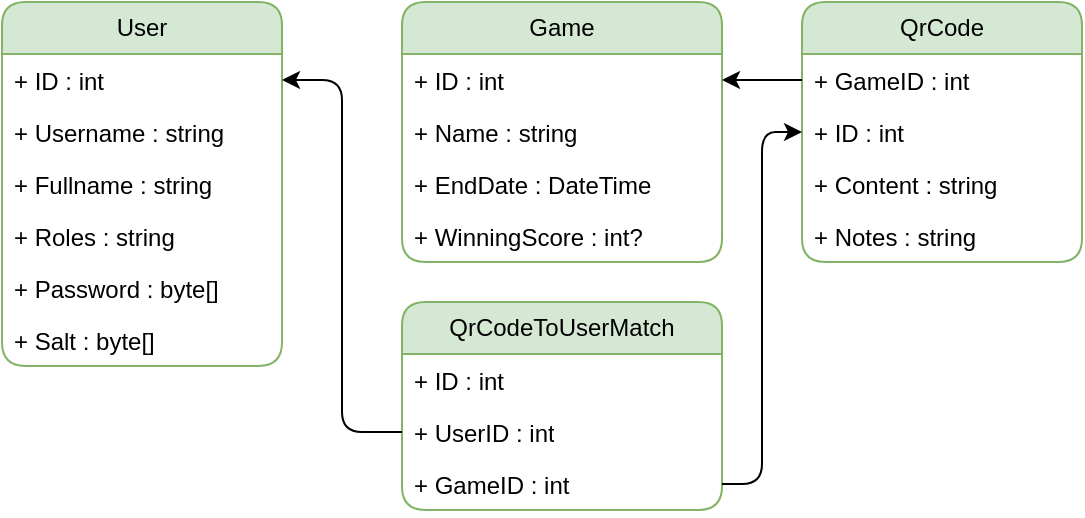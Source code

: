 <mxfile version="24.8.4">
  <diagram name="Page-1" id="X-cdZsJ8Adv3bWgS49CS">
    <mxGraphModel dx="819" dy="445" grid="1" gridSize="10" guides="1" tooltips="1" connect="1" arrows="1" fold="1" page="1" pageScale="1" pageWidth="850" pageHeight="1100" math="0" shadow="0">
      <root>
        <mxCell id="0" />
        <mxCell id="1" parent="0" />
        <mxCell id="DV27SeAdGmrBNMaedfu9-1" value="Game" style="swimlane;fontStyle=0;childLayout=stackLayout;horizontal=1;startSize=26;fillColor=#d5e8d4;horizontalStack=0;resizeParent=1;resizeParentMax=0;resizeLast=0;collapsible=1;marginBottom=0;whiteSpace=wrap;html=1;rounded=1;labelBackgroundColor=none;strokeColor=#82b366;" vertex="1" parent="1">
          <mxGeometry x="320" y="170" width="160" height="130" as="geometry" />
        </mxCell>
        <mxCell id="DV27SeAdGmrBNMaedfu9-2" value="+ ID : int" style="text;strokeColor=none;fillColor=none;align=left;verticalAlign=top;spacingLeft=4;spacingRight=4;overflow=hidden;rotatable=0;points=[[0,0.5],[1,0.5]];portConstraint=eastwest;whiteSpace=wrap;html=1;rounded=1;labelBackgroundColor=none;" vertex="1" parent="DV27SeAdGmrBNMaedfu9-1">
          <mxGeometry y="26" width="160" height="26" as="geometry" />
        </mxCell>
        <mxCell id="DV27SeAdGmrBNMaedfu9-3" value="+ Name : string" style="text;strokeColor=none;fillColor=none;align=left;verticalAlign=top;spacingLeft=4;spacingRight=4;overflow=hidden;rotatable=0;points=[[0,0.5],[1,0.5]];portConstraint=eastwest;whiteSpace=wrap;html=1;rounded=1;labelBackgroundColor=none;" vertex="1" parent="DV27SeAdGmrBNMaedfu9-1">
          <mxGeometry y="52" width="160" height="26" as="geometry" />
        </mxCell>
        <mxCell id="DV27SeAdGmrBNMaedfu9-17" value="+ EndDate : DateTime" style="text;strokeColor=none;fillColor=none;align=left;verticalAlign=top;spacingLeft=4;spacingRight=4;overflow=hidden;rotatable=0;points=[[0,0.5],[1,0.5]];portConstraint=eastwest;whiteSpace=wrap;html=1;rounded=1;labelBackgroundColor=none;" vertex="1" parent="DV27SeAdGmrBNMaedfu9-1">
          <mxGeometry y="78" width="160" height="26" as="geometry" />
        </mxCell>
        <mxCell id="DV27SeAdGmrBNMaedfu9-18" value="+ WinningScore : int?" style="text;strokeColor=none;fillColor=none;align=left;verticalAlign=top;spacingLeft=4;spacingRight=4;overflow=hidden;rotatable=0;points=[[0,0.5],[1,0.5]];portConstraint=eastwest;whiteSpace=wrap;html=1;rounded=1;labelBackgroundColor=none;" vertex="1" parent="DV27SeAdGmrBNMaedfu9-1">
          <mxGeometry y="104" width="160" height="26" as="geometry" />
        </mxCell>
        <mxCell id="DV27SeAdGmrBNMaedfu9-7" value="User" style="swimlane;fontStyle=0;childLayout=stackLayout;horizontal=1;startSize=26;fillColor=#d5e8d4;horizontalStack=0;resizeParent=1;resizeParentMax=0;resizeLast=0;collapsible=1;marginBottom=0;whiteSpace=wrap;html=1;rounded=1;labelBackgroundColor=none;strokeColor=#82b366;" vertex="1" parent="1">
          <mxGeometry x="120" y="170" width="140" height="182" as="geometry" />
        </mxCell>
        <mxCell id="DV27SeAdGmrBNMaedfu9-8" value="+ ID : int" style="text;strokeColor=none;fillColor=none;align=left;verticalAlign=top;spacingLeft=4;spacingRight=4;overflow=hidden;rotatable=0;points=[[0,0.5],[1,0.5]];portConstraint=eastwest;whiteSpace=wrap;html=1;rounded=1;labelBackgroundColor=none;" vertex="1" parent="DV27SeAdGmrBNMaedfu9-7">
          <mxGeometry y="26" width="140" height="26" as="geometry" />
        </mxCell>
        <mxCell id="DV27SeAdGmrBNMaedfu9-9" value="+ Username : string" style="text;strokeColor=none;fillColor=none;align=left;verticalAlign=top;spacingLeft=4;spacingRight=4;overflow=hidden;rotatable=0;points=[[0,0.5],[1,0.5]];portConstraint=eastwest;whiteSpace=wrap;html=1;rounded=1;labelBackgroundColor=none;" vertex="1" parent="DV27SeAdGmrBNMaedfu9-7">
          <mxGeometry y="52" width="140" height="26" as="geometry" />
        </mxCell>
        <mxCell id="DV27SeAdGmrBNMaedfu9-10" value="+ Fullname : string" style="text;strokeColor=none;fillColor=none;align=left;verticalAlign=top;spacingLeft=4;spacingRight=4;overflow=hidden;rotatable=0;points=[[0,0.5],[1,0.5]];portConstraint=eastwest;whiteSpace=wrap;html=1;rounded=1;labelBackgroundColor=none;" vertex="1" parent="DV27SeAdGmrBNMaedfu9-7">
          <mxGeometry y="78" width="140" height="26" as="geometry" />
        </mxCell>
        <mxCell id="DV27SeAdGmrBNMaedfu9-28" value="+ Roles : string" style="text;strokeColor=none;fillColor=none;align=left;verticalAlign=top;spacingLeft=4;spacingRight=4;overflow=hidden;rotatable=0;points=[[0,0.5],[1,0.5]];portConstraint=eastwest;whiteSpace=wrap;html=1;rounded=1;labelBackgroundColor=none;" vertex="1" parent="DV27SeAdGmrBNMaedfu9-7">
          <mxGeometry y="104" width="140" height="26" as="geometry" />
        </mxCell>
        <mxCell id="DV27SeAdGmrBNMaedfu9-11" value="+ Password : byte[]" style="text;strokeColor=none;fillColor=none;align=left;verticalAlign=top;spacingLeft=4;spacingRight=4;overflow=hidden;rotatable=0;points=[[0,0.5],[1,0.5]];portConstraint=eastwest;whiteSpace=wrap;html=1;rounded=1;labelBackgroundColor=none;" vertex="1" parent="DV27SeAdGmrBNMaedfu9-7">
          <mxGeometry y="130" width="140" height="26" as="geometry" />
        </mxCell>
        <mxCell id="DV27SeAdGmrBNMaedfu9-12" value="+ Salt : byte[]" style="text;strokeColor=none;fillColor=none;align=left;verticalAlign=top;spacingLeft=4;spacingRight=4;overflow=hidden;rotatable=0;points=[[0,0.5],[1,0.5]];portConstraint=eastwest;whiteSpace=wrap;html=1;rounded=1;labelBackgroundColor=none;" vertex="1" parent="DV27SeAdGmrBNMaedfu9-7">
          <mxGeometry y="156" width="140" height="26" as="geometry" />
        </mxCell>
        <mxCell id="DV27SeAdGmrBNMaedfu9-13" value="QrCode" style="swimlane;fontStyle=0;childLayout=stackLayout;horizontal=1;startSize=26;fillColor=#d5e8d4;horizontalStack=0;resizeParent=1;resizeParentMax=0;resizeLast=0;collapsible=1;marginBottom=0;whiteSpace=wrap;html=1;rounded=1;labelBackgroundColor=none;strokeColor=#82b366;" vertex="1" parent="1">
          <mxGeometry x="520" y="170" width="140" height="130" as="geometry" />
        </mxCell>
        <mxCell id="DV27SeAdGmrBNMaedfu9-23" value="+ GameID : int" style="text;strokeColor=none;fillColor=none;align=left;verticalAlign=top;spacingLeft=4;spacingRight=4;overflow=hidden;rotatable=0;points=[[0,0.5],[1,0.5]];portConstraint=eastwest;whiteSpace=wrap;html=1;rounded=1;labelBackgroundColor=none;" vertex="1" parent="DV27SeAdGmrBNMaedfu9-13">
          <mxGeometry y="26" width="140" height="26" as="geometry" />
        </mxCell>
        <mxCell id="DV27SeAdGmrBNMaedfu9-14" value="+ ID : int" style="text;strokeColor=none;fillColor=none;align=left;verticalAlign=top;spacingLeft=4;spacingRight=4;overflow=hidden;rotatable=0;points=[[0,0.5],[1,0.5]];portConstraint=eastwest;whiteSpace=wrap;html=1;rounded=1;labelBackgroundColor=none;" vertex="1" parent="DV27SeAdGmrBNMaedfu9-13">
          <mxGeometry y="52" width="140" height="26" as="geometry" />
        </mxCell>
        <mxCell id="DV27SeAdGmrBNMaedfu9-15" value="+ Content : string" style="text;strokeColor=none;fillColor=none;align=left;verticalAlign=top;spacingLeft=4;spacingRight=4;overflow=hidden;rotatable=0;points=[[0,0.5],[1,0.5]];portConstraint=eastwest;whiteSpace=wrap;html=1;rounded=1;labelBackgroundColor=none;" vertex="1" parent="DV27SeAdGmrBNMaedfu9-13">
          <mxGeometry y="78" width="140" height="26" as="geometry" />
        </mxCell>
        <mxCell id="DV27SeAdGmrBNMaedfu9-16" value="+ Notes : string" style="text;strokeColor=none;fillColor=none;align=left;verticalAlign=top;spacingLeft=4;spacingRight=4;overflow=hidden;rotatable=0;points=[[0,0.5],[1,0.5]];portConstraint=eastwest;whiteSpace=wrap;html=1;rounded=1;labelBackgroundColor=none;" vertex="1" parent="DV27SeAdGmrBNMaedfu9-13">
          <mxGeometry y="104" width="140" height="26" as="geometry" />
        </mxCell>
        <mxCell id="DV27SeAdGmrBNMaedfu9-19" value="QrCodeToUserMatch" style="swimlane;fontStyle=0;childLayout=stackLayout;horizontal=1;startSize=26;fillColor=#d5e8d4;horizontalStack=0;resizeParent=1;resizeParentMax=0;resizeLast=0;collapsible=1;marginBottom=0;whiteSpace=wrap;html=1;rounded=1;labelBackgroundColor=none;strokeColor=#82b366;" vertex="1" parent="1">
          <mxGeometry x="320" y="320" width="160" height="104" as="geometry" />
        </mxCell>
        <mxCell id="DV27SeAdGmrBNMaedfu9-20" value="+ ID : int" style="text;strokeColor=none;fillColor=none;align=left;verticalAlign=top;spacingLeft=4;spacingRight=4;overflow=hidden;rotatable=0;points=[[0,0.5],[1,0.5]];portConstraint=eastwest;whiteSpace=wrap;html=1;rounded=1;labelBackgroundColor=none;" vertex="1" parent="DV27SeAdGmrBNMaedfu9-19">
          <mxGeometry y="26" width="160" height="26" as="geometry" />
        </mxCell>
        <mxCell id="DV27SeAdGmrBNMaedfu9-21" value="+ UserID : int" style="text;strokeColor=none;fillColor=none;align=left;verticalAlign=top;spacingLeft=4;spacingRight=4;overflow=hidden;rotatable=0;points=[[0,0.5],[1,0.5]];portConstraint=eastwest;whiteSpace=wrap;html=1;rounded=1;labelBackgroundColor=none;" vertex="1" parent="DV27SeAdGmrBNMaedfu9-19">
          <mxGeometry y="52" width="160" height="26" as="geometry" />
        </mxCell>
        <mxCell id="DV27SeAdGmrBNMaedfu9-25" value="+ GameID : int" style="text;strokeColor=none;fillColor=none;align=left;verticalAlign=top;spacingLeft=4;spacingRight=4;overflow=hidden;rotatable=0;points=[[0,0.5],[1,0.5]];portConstraint=eastwest;whiteSpace=wrap;html=1;rounded=1;labelBackgroundColor=none;" vertex="1" parent="DV27SeAdGmrBNMaedfu9-19">
          <mxGeometry y="78" width="160" height="26" as="geometry" />
        </mxCell>
        <mxCell id="DV27SeAdGmrBNMaedfu9-24" style="edgeStyle=orthogonalEdgeStyle;rounded=1;orthogonalLoop=1;jettySize=auto;html=1;labelBackgroundColor=none;fontColor=default;" edge="1" parent="1" source="DV27SeAdGmrBNMaedfu9-23" target="DV27SeAdGmrBNMaedfu9-2">
          <mxGeometry relative="1" as="geometry" />
        </mxCell>
        <mxCell id="DV27SeAdGmrBNMaedfu9-26" style="edgeStyle=orthogonalEdgeStyle;rounded=1;orthogonalLoop=1;jettySize=auto;html=1;labelBackgroundColor=none;fontColor=default;" edge="1" parent="1" source="DV27SeAdGmrBNMaedfu9-21" target="DV27SeAdGmrBNMaedfu9-8">
          <mxGeometry relative="1" as="geometry" />
        </mxCell>
        <mxCell id="DV27SeAdGmrBNMaedfu9-27" style="edgeStyle=orthogonalEdgeStyle;rounded=1;orthogonalLoop=1;jettySize=auto;html=1;entryX=0;entryY=0.5;entryDx=0;entryDy=0;labelBackgroundColor=none;fontColor=default;" edge="1" parent="1" source="DV27SeAdGmrBNMaedfu9-25" target="DV27SeAdGmrBNMaedfu9-14">
          <mxGeometry relative="1" as="geometry" />
        </mxCell>
      </root>
    </mxGraphModel>
  </diagram>
</mxfile>
